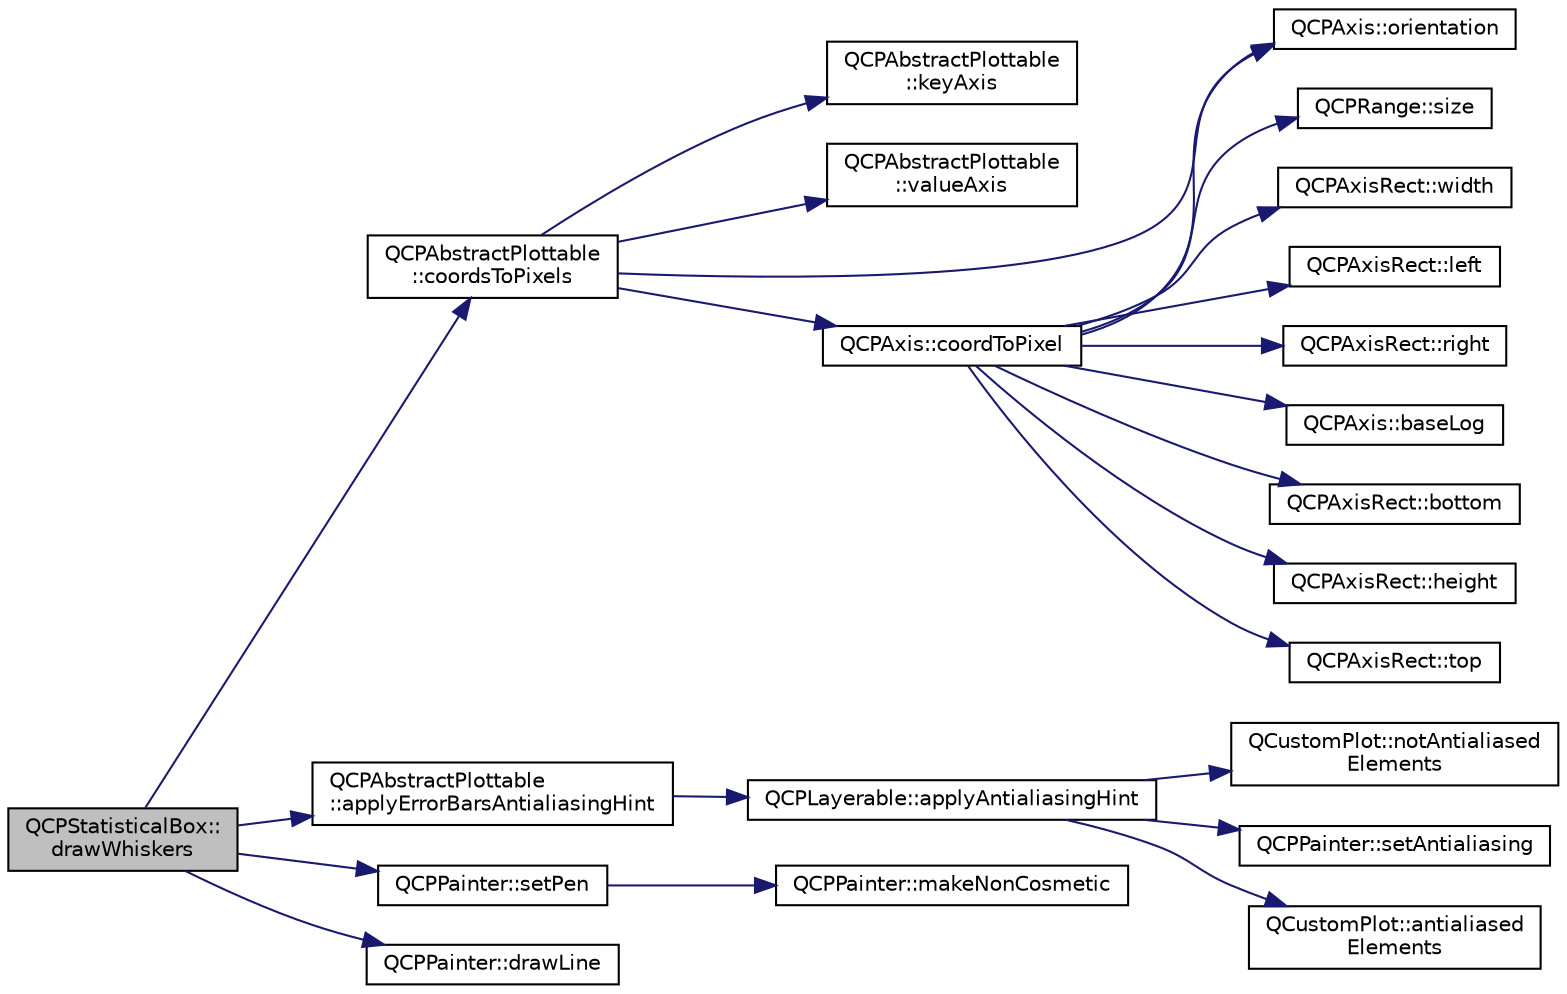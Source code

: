 digraph "QCPStatisticalBox::drawWhiskers"
{
  edge [fontname="Helvetica",fontsize="10",labelfontname="Helvetica",labelfontsize="10"];
  node [fontname="Helvetica",fontsize="10",shape=record];
  rankdir="LR";
  Node145 [label="QCPStatisticalBox::\ldrawWhiskers",height=0.2,width=0.4,color="black", fillcolor="grey75", style="filled", fontcolor="black"];
  Node145 -> Node146 [color="midnightblue",fontsize="10",style="solid",fontname="Helvetica"];
  Node146 [label="QCPAbstractPlottable\l::coordsToPixels",height=0.2,width=0.4,color="black", fillcolor="white", style="filled",URL="$d4/d89/class_q_c_p_abstract_plottable.html#a7ad84a36472441cf1f555c5683d0da93"];
  Node146 -> Node147 [color="midnightblue",fontsize="10",style="solid",fontname="Helvetica"];
  Node147 [label="QCPAbstractPlottable\l::keyAxis",height=0.2,width=0.4,color="black", fillcolor="white", style="filled",URL="$d4/d89/class_q_c_p_abstract_plottable.html#a2cdd6f0dd5e9a979037f86b4000d9cfe"];
  Node146 -> Node148 [color="midnightblue",fontsize="10",style="solid",fontname="Helvetica"];
  Node148 [label="QCPAbstractPlottable\l::valueAxis",height=0.2,width=0.4,color="black", fillcolor="white", style="filled",URL="$d4/d89/class_q_c_p_abstract_plottable.html#af47809a644a68ffd955fb30b01fb4f2f"];
  Node146 -> Node149 [color="midnightblue",fontsize="10",style="solid",fontname="Helvetica"];
  Node149 [label="QCPAxis::orientation",height=0.2,width=0.4,color="black", fillcolor="white", style="filled",URL="$d2/deb/class_q_c_p_axis.html#ab988ef4538e2655bb77bd138189cd42e"];
  Node146 -> Node150 [color="midnightblue",fontsize="10",style="solid",fontname="Helvetica"];
  Node150 [label="QCPAxis::coordToPixel",height=0.2,width=0.4,color="black", fillcolor="white", style="filled",URL="$d2/deb/class_q_c_p_axis.html#af15d1b3a7f7e9b53d759d3ccff1fe4b4"];
  Node150 -> Node149 [color="midnightblue",fontsize="10",style="solid",fontname="Helvetica"];
  Node150 -> Node151 [color="midnightblue",fontsize="10",style="solid",fontname="Helvetica"];
  Node151 [label="QCPRange::size",height=0.2,width=0.4,color="black", fillcolor="white", style="filled",URL="$d8/d0b/class_q_c_p_range.html#a62326e7cc4316b96df6a60813230e63f"];
  Node150 -> Node152 [color="midnightblue",fontsize="10",style="solid",fontname="Helvetica"];
  Node152 [label="QCPAxisRect::width",height=0.2,width=0.4,color="black", fillcolor="white", style="filled",URL="$d8/dad/class_q_c_p_axis_rect.html#a204645398a4f9d0b0189385c7c2cfb91"];
  Node150 -> Node153 [color="midnightblue",fontsize="10",style="solid",fontname="Helvetica"];
  Node153 [label="QCPAxisRect::left",height=0.2,width=0.4,color="black", fillcolor="white", style="filled",URL="$d8/dad/class_q_c_p_axis_rect.html#afb4a3de02046b20b9310bdb8fca781c3"];
  Node150 -> Node154 [color="midnightblue",fontsize="10",style="solid",fontname="Helvetica"];
  Node154 [label="QCPAxisRect::right",height=0.2,width=0.4,color="black", fillcolor="white", style="filled",URL="$d8/dad/class_q_c_p_axis_rect.html#a3f819d4a1b2193723d1fdafc573eea10"];
  Node150 -> Node155 [color="midnightblue",fontsize="10",style="solid",fontname="Helvetica"];
  Node155 [label="QCPAxis::baseLog",height=0.2,width=0.4,color="black", fillcolor="white", style="filled",URL="$d2/deb/class_q_c_p_axis.html#ae759538b7eeb12259944e75a6bc359da"];
  Node150 -> Node156 [color="midnightblue",fontsize="10",style="solid",fontname="Helvetica"];
  Node156 [label="QCPAxisRect::bottom",height=0.2,width=0.4,color="black", fillcolor="white", style="filled",URL="$d8/dad/class_q_c_p_axis_rect.html#acefdf1abaa8a8ab681e906cc2be9581e"];
  Node150 -> Node157 [color="midnightblue",fontsize="10",style="solid",fontname="Helvetica"];
  Node157 [label="QCPAxisRect::height",height=0.2,width=0.4,color="black", fillcolor="white", style="filled",URL="$d8/dad/class_q_c_p_axis_rect.html#acc4377809e79d9a089ab790f39429b0d"];
  Node150 -> Node158 [color="midnightblue",fontsize="10",style="solid",fontname="Helvetica"];
  Node158 [label="QCPAxisRect::top",height=0.2,width=0.4,color="black", fillcolor="white", style="filled",URL="$d8/dad/class_q_c_p_axis_rect.html#a45dbad181cbb9f09d068dbb76c817c95"];
  Node145 -> Node159 [color="midnightblue",fontsize="10",style="solid",fontname="Helvetica"];
  Node159 [label="QCPAbstractPlottable\l::applyErrorBarsAntialiasingHint",height=0.2,width=0.4,color="black", fillcolor="white", style="filled",URL="$d4/d89/class_q_c_p_abstract_plottable.html#a0889abc8dbfd357053f40bfafff8bf7d"];
  Node159 -> Node160 [color="midnightblue",fontsize="10",style="solid",fontname="Helvetica"];
  Node160 [label="QCPLayerable::applyAntialiasingHint",height=0.2,width=0.4,color="black", fillcolor="white", style="filled",URL="$d6/d4d/class_q_c_p_layerable.html#acb663e375d2d36dc5c55021ee5a2119b"];
  Node160 -> Node161 [color="midnightblue",fontsize="10",style="solid",fontname="Helvetica"];
  Node161 [label="QCustomPlot::notAntialiased\lElements",height=0.2,width=0.4,color="black", fillcolor="white", style="filled",URL="$dd/d9b/class_q_custom_plot.html#a75571bc5b2167e83def132fc993091b3"];
  Node160 -> Node162 [color="midnightblue",fontsize="10",style="solid",fontname="Helvetica"];
  Node162 [label="QCPPainter::setAntialiasing",height=0.2,width=0.4,color="black", fillcolor="white", style="filled",URL="$d3/db4/class_q_c_p_painter.html#aaba1deb9188244d9ea65b035112b4d05"];
  Node160 -> Node163 [color="midnightblue",fontsize="10",style="solid",fontname="Helvetica"];
  Node163 [label="QCustomPlot::antialiased\lElements",height=0.2,width=0.4,color="black", fillcolor="white", style="filled",URL="$dd/d9b/class_q_custom_plot.html#a631762eb183aceecee73d30e108641ee"];
  Node145 -> Node164 [color="midnightblue",fontsize="10",style="solid",fontname="Helvetica"];
  Node164 [label="QCPPainter::setPen",height=0.2,width=0.4,color="black", fillcolor="white", style="filled",URL="$d3/db4/class_q_c_p_painter.html#af9c7a4cd1791403901f8c5b82a150195"];
  Node164 -> Node165 [color="midnightblue",fontsize="10",style="solid",fontname="Helvetica"];
  Node165 [label="QCPPainter::makeNonCosmetic",height=0.2,width=0.4,color="black", fillcolor="white", style="filled",URL="$d3/db4/class_q_c_p_painter.html#a7e63fbcf47e35c6f2ecd11b8fef7c7d8"];
  Node145 -> Node166 [color="midnightblue",fontsize="10",style="solid",fontname="Helvetica"];
  Node166 [label="QCPPainter::drawLine",height=0.2,width=0.4,color="black", fillcolor="white", style="filled",URL="$d3/db4/class_q_c_p_painter.html#a0b4b1b9bd495e182c731774dc800e6e0"];
}
